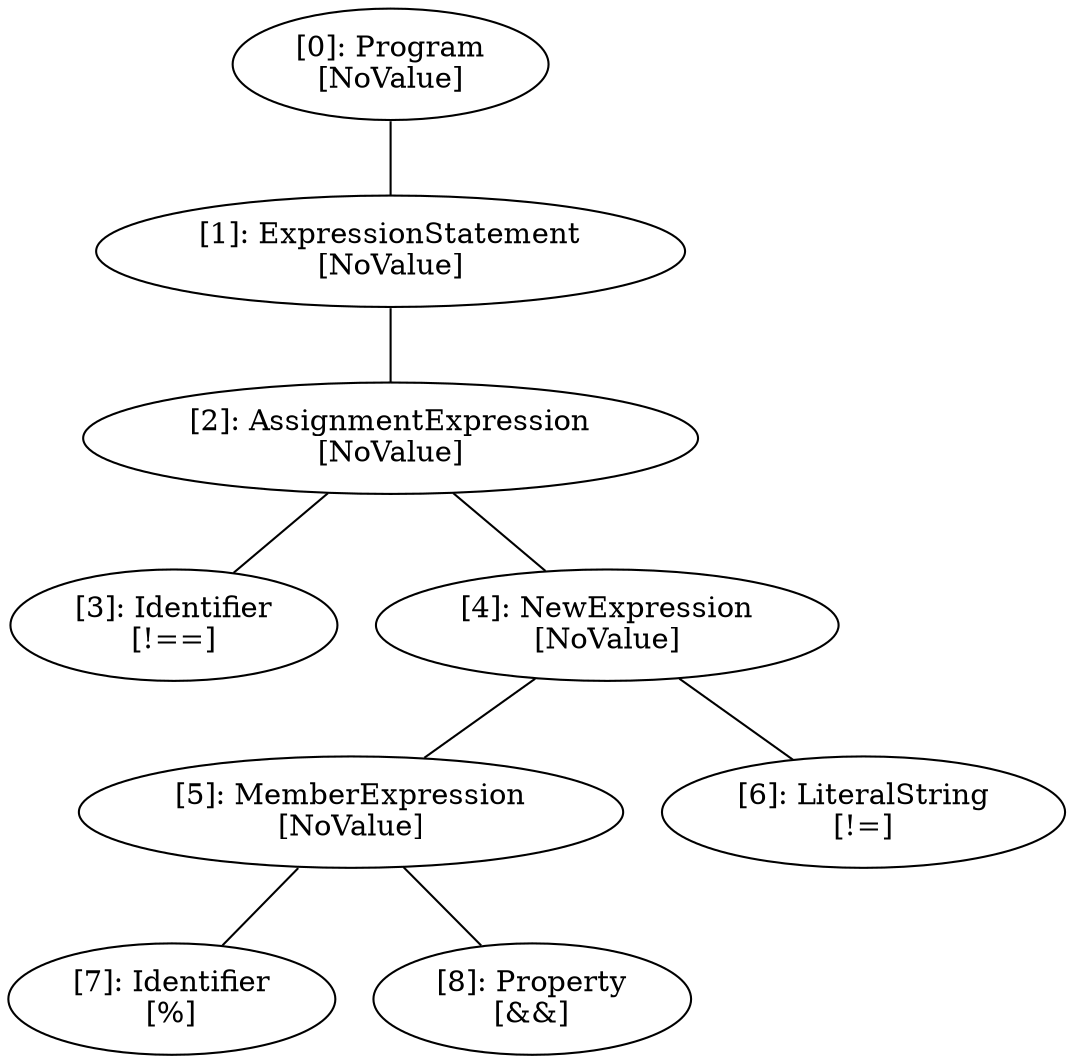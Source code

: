 // Result
graph {
	0 [label="[0]: Program
[NoValue]"]
	1 [label="[1]: ExpressionStatement
[NoValue]"]
	2 [label="[2]: AssignmentExpression
[NoValue]"]
	3 [label="[3]: Identifier
[!==]"]
	4 [label="[4]: NewExpression
[NoValue]"]
	5 [label="[5]: MemberExpression
[NoValue]"]
	6 [label="[6]: LiteralString
[!=]"]
	7 [label="[7]: Identifier
[%]"]
	8 [label="[8]: Property
[&&]"]
	0 -- 1
	1 -- 2
	2 -- 3
	2 -- 4
	4 -- 5
	4 -- 6
	5 -- 7
	5 -- 8
}
